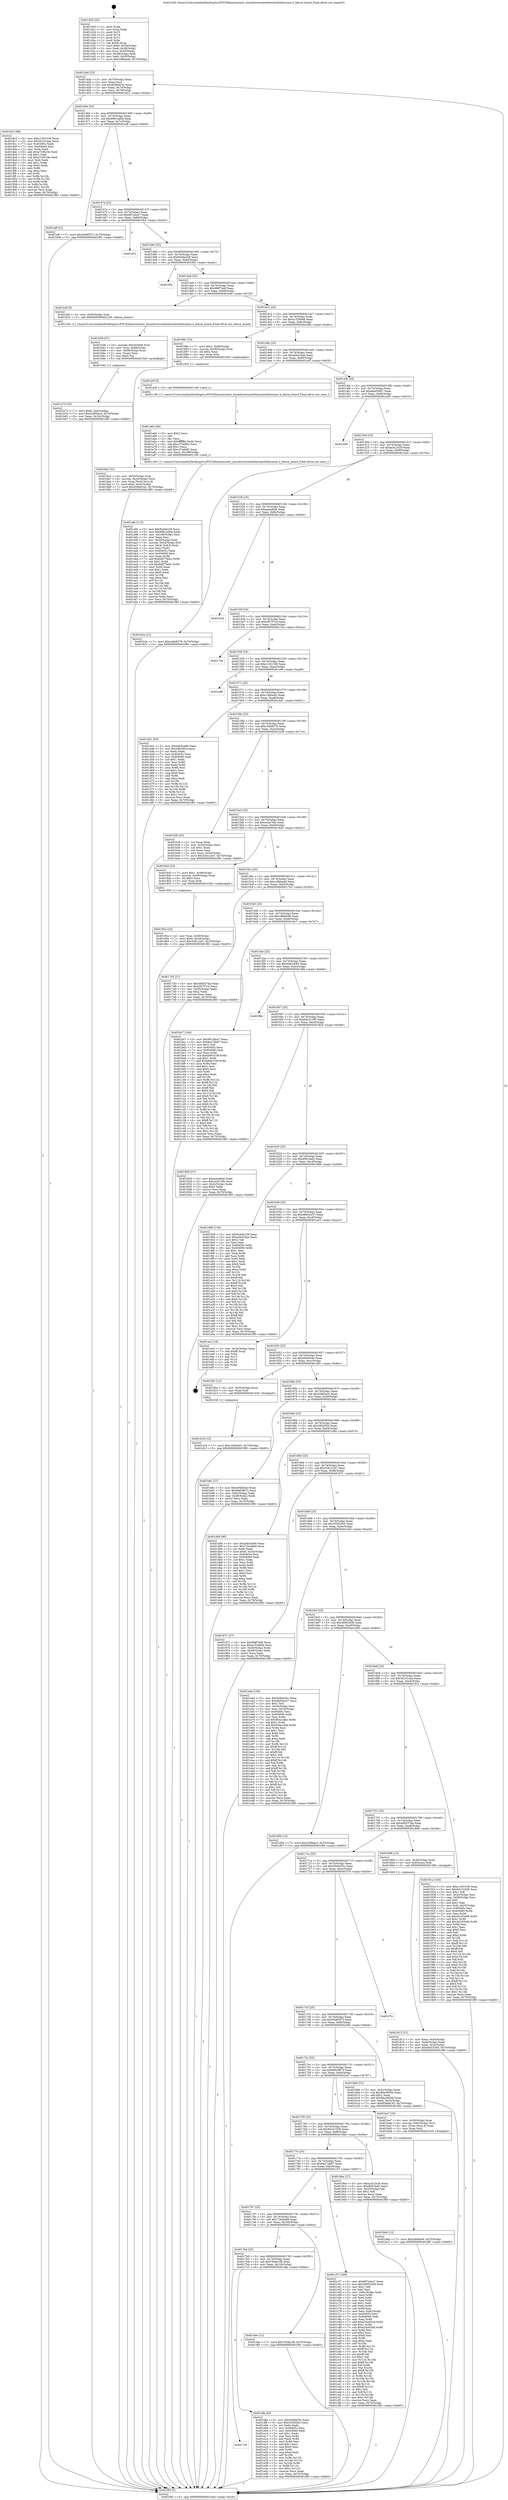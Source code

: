 digraph "0x401420" {
  label = "0x401420 (/mnt/c/Users/mathe/Desktop/tcc/POCII/binaries/extr_linuxdriversnetethernetsfcfalconnic.h_falcon_board_Final-ollvm.out::main(0))"
  labelloc = "t"
  node[shape=record]

  Entry [label="",width=0.3,height=0.3,shape=circle,fillcolor=black,style=filled]
  "0x40144d" [label="{
     0x40144d [23]\l
     | [instrs]\l
     &nbsp;&nbsp;0x40144d \<+3\>: mov -0x70(%rbp),%eax\l
     &nbsp;&nbsp;0x401450 \<+2\>: mov %eax,%ecx\l
     &nbsp;&nbsp;0x401452 \<+6\>: sub $0x939dd162,%ecx\l
     &nbsp;&nbsp;0x401458 \<+3\>: mov %eax,-0x74(%rbp)\l
     &nbsp;&nbsp;0x40145b \<+3\>: mov %ecx,-0x78(%rbp)\l
     &nbsp;&nbsp;0x40145e \<+6\>: je 00000000004018c2 \<main+0x4a2\>\l
  }"]
  "0x4018c2" [label="{
     0x4018c2 [88]\l
     | [instrs]\l
     &nbsp;&nbsp;0x4018c2 \<+5\>: mov $0xc1261539,%eax\l
     &nbsp;&nbsp;0x4018c7 \<+5\>: mov $0x3d101daa,%ecx\l
     &nbsp;&nbsp;0x4018cc \<+7\>: mov 0x40405c,%edx\l
     &nbsp;&nbsp;0x4018d3 \<+7\>: mov 0x404060,%esi\l
     &nbsp;&nbsp;0x4018da \<+2\>: mov %edx,%edi\l
     &nbsp;&nbsp;0x4018dc \<+6\>: add $0xe7c0619e,%edi\l
     &nbsp;&nbsp;0x4018e2 \<+3\>: sub $0x1,%edi\l
     &nbsp;&nbsp;0x4018e5 \<+6\>: sub $0xe7c0619e,%edi\l
     &nbsp;&nbsp;0x4018eb \<+3\>: imul %edi,%edx\l
     &nbsp;&nbsp;0x4018ee \<+3\>: and $0x1,%edx\l
     &nbsp;&nbsp;0x4018f1 \<+3\>: cmp $0x0,%edx\l
     &nbsp;&nbsp;0x4018f4 \<+4\>: sete %r8b\l
     &nbsp;&nbsp;0x4018f8 \<+3\>: cmp $0xa,%esi\l
     &nbsp;&nbsp;0x4018fb \<+4\>: setl %r9b\l
     &nbsp;&nbsp;0x4018ff \<+3\>: mov %r8b,%r10b\l
     &nbsp;&nbsp;0x401902 \<+3\>: and %r9b,%r10b\l
     &nbsp;&nbsp;0x401905 \<+3\>: xor %r9b,%r8b\l
     &nbsp;&nbsp;0x401908 \<+3\>: or %r8b,%r10b\l
     &nbsp;&nbsp;0x40190b \<+4\>: test $0x1,%r10b\l
     &nbsp;&nbsp;0x40190f \<+3\>: cmovne %ecx,%eax\l
     &nbsp;&nbsp;0x401912 \<+3\>: mov %eax,-0x70(%rbp)\l
     &nbsp;&nbsp;0x401915 \<+5\>: jmp 0000000000401f85 \<main+0xb65\>\l
  }"]
  "0x401464" [label="{
     0x401464 [22]\l
     | [instrs]\l
     &nbsp;&nbsp;0x401464 \<+5\>: jmp 0000000000401469 \<main+0x49\>\l
     &nbsp;&nbsp;0x401469 \<+3\>: mov -0x74(%rbp),%eax\l
     &nbsp;&nbsp;0x40146c \<+5\>: sub $0x9961ad0d,%eax\l
     &nbsp;&nbsp;0x401471 \<+3\>: mov %eax,-0x7c(%rbp)\l
     &nbsp;&nbsp;0x401474 \<+6\>: je 0000000000401aff \<main+0x6df\>\l
  }"]
  Exit [label="",width=0.3,height=0.3,shape=circle,fillcolor=black,style=filled,peripheries=2]
  "0x401aff" [label="{
     0x401aff [12]\l
     | [instrs]\l
     &nbsp;&nbsp;0x401aff \<+7\>: movl $0x56485f73,-0x70(%rbp)\l
     &nbsp;&nbsp;0x401b06 \<+5\>: jmp 0000000000401f85 \<main+0xb65\>\l
  }"]
  "0x40147a" [label="{
     0x40147a [22]\l
     | [instrs]\l
     &nbsp;&nbsp;0x40147a \<+5\>: jmp 000000000040147f \<main+0x5f\>\l
     &nbsp;&nbsp;0x40147f \<+3\>: mov -0x74(%rbp),%eax\l
     &nbsp;&nbsp;0x401482 \<+5\>: sub $0x997a0ce7,%eax\l
     &nbsp;&nbsp;0x401487 \<+3\>: mov %eax,-0x80(%rbp)\l
     &nbsp;&nbsp;0x40148a \<+6\>: je 0000000000401f52 \<main+0xb32\>\l
  }"]
  "0x4017c9" [label="{
     0x4017c9\l
  }", style=dashed]
  "0x401f52" [label="{
     0x401f52\l
  }", style=dashed]
  "0x401490" [label="{
     0x401490 [25]\l
     | [instrs]\l
     &nbsp;&nbsp;0x401490 \<+5\>: jmp 0000000000401495 \<main+0x75\>\l
     &nbsp;&nbsp;0x401495 \<+3\>: mov -0x74(%rbp),%eax\l
     &nbsp;&nbsp;0x401498 \<+5\>: sub $0x9cb0a228,%eax\l
     &nbsp;&nbsp;0x40149d \<+6\>: mov %eax,-0x84(%rbp)\l
     &nbsp;&nbsp;0x4014a3 \<+6\>: je 0000000000401f02 \<main+0xae2\>\l
  }"]
  "0x401dfa" [label="{
     0x401dfa [83]\l
     | [instrs]\l
     &nbsp;&nbsp;0x401dfa \<+5\>: mov $0x50d0a55c,%eax\l
     &nbsp;&nbsp;0x401dff \<+5\>: mov $0x355f5263,%ecx\l
     &nbsp;&nbsp;0x401e04 \<+2\>: xor %edx,%edx\l
     &nbsp;&nbsp;0x401e06 \<+7\>: mov 0x40405c,%esi\l
     &nbsp;&nbsp;0x401e0d \<+7\>: mov 0x404060,%edi\l
     &nbsp;&nbsp;0x401e14 \<+3\>: sub $0x1,%edx\l
     &nbsp;&nbsp;0x401e17 \<+3\>: mov %esi,%r8d\l
     &nbsp;&nbsp;0x401e1a \<+3\>: add %edx,%r8d\l
     &nbsp;&nbsp;0x401e1d \<+4\>: imul %r8d,%esi\l
     &nbsp;&nbsp;0x401e21 \<+3\>: and $0x1,%esi\l
     &nbsp;&nbsp;0x401e24 \<+3\>: cmp $0x0,%esi\l
     &nbsp;&nbsp;0x401e27 \<+4\>: sete %r9b\l
     &nbsp;&nbsp;0x401e2b \<+3\>: cmp $0xa,%edi\l
     &nbsp;&nbsp;0x401e2e \<+4\>: setl %r10b\l
     &nbsp;&nbsp;0x401e32 \<+3\>: mov %r9b,%r11b\l
     &nbsp;&nbsp;0x401e35 \<+3\>: and %r10b,%r11b\l
     &nbsp;&nbsp;0x401e38 \<+3\>: xor %r10b,%r9b\l
     &nbsp;&nbsp;0x401e3b \<+3\>: or %r9b,%r11b\l
     &nbsp;&nbsp;0x401e3e \<+4\>: test $0x1,%r11b\l
     &nbsp;&nbsp;0x401e42 \<+3\>: cmovne %ecx,%eax\l
     &nbsp;&nbsp;0x401e45 \<+3\>: mov %eax,-0x70(%rbp)\l
     &nbsp;&nbsp;0x401e48 \<+5\>: jmp 0000000000401f85 \<main+0xb65\>\l
  }"]
  "0x401f02" [label="{
     0x401f02\l
  }", style=dashed]
  "0x4014a9" [label="{
     0x4014a9 [25]\l
     | [instrs]\l
     &nbsp;&nbsp;0x4014a9 \<+5\>: jmp 00000000004014ae \<main+0x8e\>\l
     &nbsp;&nbsp;0x4014ae \<+3\>: mov -0x74(%rbp),%eax\l
     &nbsp;&nbsp;0x4014b1 \<+5\>: sub $0x9fdf74e8,%eax\l
     &nbsp;&nbsp;0x4014b6 \<+6\>: mov %eax,-0x88(%rbp)\l
     &nbsp;&nbsp;0x4014bc \<+6\>: je 0000000000401b4f \<main+0x72f\>\l
  }"]
  "0x4017b0" [label="{
     0x4017b0 [25]\l
     | [instrs]\l
     &nbsp;&nbsp;0x4017b0 \<+5\>: jmp 00000000004017b5 \<main+0x395\>\l
     &nbsp;&nbsp;0x4017b5 \<+3\>: mov -0x74(%rbp),%eax\l
     &nbsp;&nbsp;0x4017b8 \<+5\>: sub $0x7944a1f8,%eax\l
     &nbsp;&nbsp;0x4017bd \<+6\>: mov %eax,-0x104(%rbp)\l
     &nbsp;&nbsp;0x4017c3 \<+6\>: je 0000000000401dfa \<main+0x9da\>\l
  }"]
  "0x401b4f" [label="{
     0x401b4f [9]\l
     | [instrs]\l
     &nbsp;&nbsp;0x401b4f \<+4\>: mov -0x50(%rbp),%rdi\l
     &nbsp;&nbsp;0x401b53 \<+5\>: call 0000000000401240 \<falcon_board\>\l
     | [calls]\l
     &nbsp;&nbsp;0x401240 \{1\} (/mnt/c/Users/mathe/Desktop/tcc/POCII/binaries/extr_linuxdriversnetethernetsfcfalconnic.h_falcon_board_Final-ollvm.out::falcon_board)\l
  }"]
  "0x4014c2" [label="{
     0x4014c2 [25]\l
     | [instrs]\l
     &nbsp;&nbsp;0x4014c2 \<+5\>: jmp 00000000004014c7 \<main+0xa7\>\l
     &nbsp;&nbsp;0x4014c7 \<+3\>: mov -0x74(%rbp),%eax\l
     &nbsp;&nbsp;0x4014ca \<+5\>: sub $0xa1528e66,%eax\l
     &nbsp;&nbsp;0x4014cf \<+6\>: mov %eax,-0x8c(%rbp)\l
     &nbsp;&nbsp;0x4014d5 \<+6\>: je 000000000040188c \<main+0x46c\>\l
  }"]
  "0x401dee" [label="{
     0x401dee [12]\l
     | [instrs]\l
     &nbsp;&nbsp;0x401dee \<+7\>: movl $0x7944a1f8,-0x70(%rbp)\l
     &nbsp;&nbsp;0x401df5 \<+5\>: jmp 0000000000401f85 \<main+0xb65\>\l
  }"]
  "0x40188c" [label="{
     0x40188c [23]\l
     | [instrs]\l
     &nbsp;&nbsp;0x40188c \<+7\>: movl $0x1,-0x58(%rbp)\l
     &nbsp;&nbsp;0x401893 \<+4\>: movslq -0x58(%rbp),%rax\l
     &nbsp;&nbsp;0x401897 \<+4\>: shl $0x2,%rax\l
     &nbsp;&nbsp;0x40189b \<+3\>: mov %rax,%rdi\l
     &nbsp;&nbsp;0x40189e \<+5\>: call 0000000000401050 \<malloc@plt\>\l
     | [calls]\l
     &nbsp;&nbsp;0x401050 \{1\} (unknown)\l
  }"]
  "0x4014db" [label="{
     0x4014db [25]\l
     | [instrs]\l
     &nbsp;&nbsp;0x4014db \<+5\>: jmp 00000000004014e0 \<main+0xc0\>\l
     &nbsp;&nbsp;0x4014e0 \<+3\>: mov -0x74(%rbp),%eax\l
     &nbsp;&nbsp;0x4014e3 \<+5\>: sub $0xa94d18ae,%eax\l
     &nbsp;&nbsp;0x4014e8 \<+6\>: mov %eax,-0x90(%rbp)\l
     &nbsp;&nbsp;0x4014ee \<+6\>: je 0000000000401a5f \<main+0x63f\>\l
  }"]
  "0x401d18" [label="{
     0x401d18 [12]\l
     | [instrs]\l
     &nbsp;&nbsp;0x401d18 \<+7\>: movl $0xc1bb0ad3,-0x70(%rbp)\l
     &nbsp;&nbsp;0x401d1f \<+5\>: jmp 0000000000401f85 \<main+0xb65\>\l
  }"]
  "0x401a5f" [label="{
     0x401a5f [5]\l
     | [instrs]\l
     &nbsp;&nbsp;0x401a5f \<+5\>: call 0000000000401160 \<next_i\>\l
     | [calls]\l
     &nbsp;&nbsp;0x401160 \{1\} (/mnt/c/Users/mathe/Desktop/tcc/POCII/binaries/extr_linuxdriversnetethernetsfcfalconnic.h_falcon_board_Final-ollvm.out::next_i)\l
  }"]
  "0x4014f4" [label="{
     0x4014f4 [25]\l
     | [instrs]\l
     &nbsp;&nbsp;0x4014f4 \<+5\>: jmp 00000000004014f9 \<main+0xd9\>\l
     &nbsp;&nbsp;0x4014f9 \<+3\>: mov -0x74(%rbp),%eax\l
     &nbsp;&nbsp;0x4014fc \<+5\>: sub $0xaba050b7,%eax\l
     &nbsp;&nbsp;0x401501 \<+6\>: mov %eax,-0x94(%rbp)\l
     &nbsp;&nbsp;0x401507 \<+6\>: je 0000000000401d30 \<main+0x910\>\l
  }"]
  "0x401797" [label="{
     0x401797 [25]\l
     | [instrs]\l
     &nbsp;&nbsp;0x401797 \<+5\>: jmp 000000000040179c \<main+0x37c\>\l
     &nbsp;&nbsp;0x40179c \<+3\>: mov -0x74(%rbp),%eax\l
     &nbsp;&nbsp;0x40179f \<+5\>: sub $0x71bc6ab9,%eax\l
     &nbsp;&nbsp;0x4017a4 \<+6\>: mov %eax,-0x100(%rbp)\l
     &nbsp;&nbsp;0x4017aa \<+6\>: je 0000000000401dee \<main+0x9ce\>\l
  }"]
  "0x401d30" [label="{
     0x401d30\l
  }", style=dashed]
  "0x40150d" [label="{
     0x40150d [25]\l
     | [instrs]\l
     &nbsp;&nbsp;0x40150d \<+5\>: jmp 0000000000401512 \<main+0xf2\>\l
     &nbsp;&nbsp;0x401512 \<+3\>: mov -0x74(%rbp),%eax\l
     &nbsp;&nbsp;0x401515 \<+5\>: sub $0xacd12e29,%eax\l
     &nbsp;&nbsp;0x40151a \<+6\>: mov %eax,-0x98(%rbp)\l
     &nbsp;&nbsp;0x401520 \<+6\>: je 0000000000401b2a \<main+0x70a\>\l
  }"]
  "0x401c57" [label="{
     0x401c57 [169]\l
     | [instrs]\l
     &nbsp;&nbsp;0x401c57 \<+5\>: mov $0x997a0ce7,%eax\l
     &nbsp;&nbsp;0x401c5c \<+5\>: mov $0x38902d36,%ecx\l
     &nbsp;&nbsp;0x401c61 \<+2\>: mov $0x1,%dl\l
     &nbsp;&nbsp;0x401c63 \<+2\>: xor %esi,%esi\l
     &nbsp;&nbsp;0x401c65 \<+3\>: mov -0x6c(%rbp),%edi\l
     &nbsp;&nbsp;0x401c68 \<+3\>: mov %esi,%r8d\l
     &nbsp;&nbsp;0x401c6b \<+3\>: sub %edi,%r8d\l
     &nbsp;&nbsp;0x401c6e \<+2\>: mov %esi,%edi\l
     &nbsp;&nbsp;0x401c70 \<+3\>: sub $0x1,%edi\l
     &nbsp;&nbsp;0x401c73 \<+3\>: add %edi,%r8d\l
     &nbsp;&nbsp;0x401c76 \<+3\>: sub %r8d,%esi\l
     &nbsp;&nbsp;0x401c79 \<+3\>: mov %esi,-0x6c(%rbp)\l
     &nbsp;&nbsp;0x401c7c \<+7\>: mov 0x40405c,%esi\l
     &nbsp;&nbsp;0x401c83 \<+7\>: mov 0x404060,%edi\l
     &nbsp;&nbsp;0x401c8a \<+3\>: mov %esi,%r8d\l
     &nbsp;&nbsp;0x401c8d \<+7\>: add $0x634a020d,%r8d\l
     &nbsp;&nbsp;0x401c94 \<+4\>: sub $0x1,%r8d\l
     &nbsp;&nbsp;0x401c98 \<+7\>: sub $0x634a020d,%r8d\l
     &nbsp;&nbsp;0x401c9f \<+4\>: imul %r8d,%esi\l
     &nbsp;&nbsp;0x401ca3 \<+3\>: and $0x1,%esi\l
     &nbsp;&nbsp;0x401ca6 \<+3\>: cmp $0x0,%esi\l
     &nbsp;&nbsp;0x401ca9 \<+4\>: sete %r9b\l
     &nbsp;&nbsp;0x401cad \<+3\>: cmp $0xa,%edi\l
     &nbsp;&nbsp;0x401cb0 \<+4\>: setl %r10b\l
     &nbsp;&nbsp;0x401cb4 \<+3\>: mov %r9b,%r11b\l
     &nbsp;&nbsp;0x401cb7 \<+4\>: xor $0xff,%r11b\l
     &nbsp;&nbsp;0x401cbb \<+3\>: mov %r10b,%bl\l
     &nbsp;&nbsp;0x401cbe \<+3\>: xor $0xff,%bl\l
     &nbsp;&nbsp;0x401cc1 \<+3\>: xor $0x1,%dl\l
     &nbsp;&nbsp;0x401cc4 \<+3\>: mov %r11b,%r14b\l
     &nbsp;&nbsp;0x401cc7 \<+4\>: and $0xff,%r14b\l
     &nbsp;&nbsp;0x401ccb \<+3\>: and %dl,%r9b\l
     &nbsp;&nbsp;0x401cce \<+3\>: mov %bl,%r15b\l
     &nbsp;&nbsp;0x401cd1 \<+4\>: and $0xff,%r15b\l
     &nbsp;&nbsp;0x401cd5 \<+3\>: and %dl,%r10b\l
     &nbsp;&nbsp;0x401cd8 \<+3\>: or %r9b,%r14b\l
     &nbsp;&nbsp;0x401cdb \<+3\>: or %r10b,%r15b\l
     &nbsp;&nbsp;0x401cde \<+3\>: xor %r15b,%r14b\l
     &nbsp;&nbsp;0x401ce1 \<+3\>: or %bl,%r11b\l
     &nbsp;&nbsp;0x401ce4 \<+4\>: xor $0xff,%r11b\l
     &nbsp;&nbsp;0x401ce8 \<+3\>: or $0x1,%dl\l
     &nbsp;&nbsp;0x401ceb \<+3\>: and %dl,%r11b\l
     &nbsp;&nbsp;0x401cee \<+3\>: or %r11b,%r14b\l
     &nbsp;&nbsp;0x401cf1 \<+4\>: test $0x1,%r14b\l
     &nbsp;&nbsp;0x401cf5 \<+3\>: cmovne %ecx,%eax\l
     &nbsp;&nbsp;0x401cf8 \<+3\>: mov %eax,-0x70(%rbp)\l
     &nbsp;&nbsp;0x401cfb \<+5\>: jmp 0000000000401f85 \<main+0xb65\>\l
  }"]
  "0x401b2a" [label="{
     0x401b2a [12]\l
     | [instrs]\l
     &nbsp;&nbsp;0x401b2a \<+7\>: movl $0xc44b8279,-0x70(%rbp)\l
     &nbsp;&nbsp;0x401b31 \<+5\>: jmp 0000000000401f85 \<main+0xb65\>\l
  }"]
  "0x401526" [label="{
     0x401526 [25]\l
     | [instrs]\l
     &nbsp;&nbsp;0x401526 \<+5\>: jmp 000000000040152b \<main+0x10b\>\l
     &nbsp;&nbsp;0x40152b \<+3\>: mov -0x74(%rbp),%eax\l
     &nbsp;&nbsp;0x40152e \<+5\>: sub $0xaeea6fa6,%eax\l
     &nbsp;&nbsp;0x401533 \<+6\>: mov %eax,-0x9c(%rbp)\l
     &nbsp;&nbsp;0x401539 \<+6\>: je 0000000000401d24 \<main+0x904\>\l
  }"]
  "0x401bbb" [label="{
     0x401bbb [12]\l
     | [instrs]\l
     &nbsp;&nbsp;0x401bbb \<+7\>: movl $0xcdf4bb46,-0x70(%rbp)\l
     &nbsp;&nbsp;0x401bc2 \<+5\>: jmp 0000000000401f85 \<main+0xb65\>\l
  }"]
  "0x401d24" [label="{
     0x401d24\l
  }", style=dashed]
  "0x40153f" [label="{
     0x40153f [25]\l
     | [instrs]\l
     &nbsp;&nbsp;0x40153f \<+5\>: jmp 0000000000401544 \<main+0x124\>\l
     &nbsp;&nbsp;0x401544 \<+3\>: mov -0x74(%rbp),%eax\l
     &nbsp;&nbsp;0x401547 \<+5\>: sub $0xc057f7cd,%eax\l
     &nbsp;&nbsp;0x40154c \<+6\>: mov %eax,-0xa0(%rbp)\l
     &nbsp;&nbsp;0x401552 \<+6\>: je 00000000004017ee \<main+0x3ce\>\l
  }"]
  "0x401b73" [label="{
     0x401b73 [25]\l
     | [instrs]\l
     &nbsp;&nbsp;0x401b73 \<+7\>: movl $0x0,-0x6c(%rbp)\l
     &nbsp;&nbsp;0x401b7a \<+7\>: movl $0x226f4ac4,-0x70(%rbp)\l
     &nbsp;&nbsp;0x401b81 \<+6\>: mov %eax,-0x10c(%rbp)\l
     &nbsp;&nbsp;0x401b87 \<+5\>: jmp 0000000000401f85 \<main+0xb65\>\l
  }"]
  "0x4017ee" [label="{
     0x4017ee\l
  }", style=dashed]
  "0x401558" [label="{
     0x401558 [25]\l
     | [instrs]\l
     &nbsp;&nbsp;0x401558 \<+5\>: jmp 000000000040155d \<main+0x13d\>\l
     &nbsp;&nbsp;0x40155d \<+3\>: mov -0x74(%rbp),%eax\l
     &nbsp;&nbsp;0x401560 \<+5\>: sub $0xc1261539,%eax\l
     &nbsp;&nbsp;0x401565 \<+6\>: mov %eax,-0xa4(%rbp)\l
     &nbsp;&nbsp;0x40156b \<+6\>: je 0000000000401ef6 \<main+0xad6\>\l
  }"]
  "0x401b58" [label="{
     0x401b58 [27]\l
     | [instrs]\l
     &nbsp;&nbsp;0x401b58 \<+10\>: movabs $0x4020b6,%rdi\l
     &nbsp;&nbsp;0x401b62 \<+4\>: mov %rax,-0x68(%rbp)\l
     &nbsp;&nbsp;0x401b66 \<+4\>: mov -0x68(%rbp),%rax\l
     &nbsp;&nbsp;0x401b6a \<+2\>: mov (%rax),%esi\l
     &nbsp;&nbsp;0x401b6c \<+2\>: mov $0x0,%al\l
     &nbsp;&nbsp;0x401b6e \<+5\>: call 0000000000401040 \<printf@plt\>\l
     | [calls]\l
     &nbsp;&nbsp;0x401040 \{1\} (unknown)\l
  }"]
  "0x401ef6" [label="{
     0x401ef6\l
  }", style=dashed]
  "0x401571" [label="{
     0x401571 [25]\l
     | [instrs]\l
     &nbsp;&nbsp;0x401571 \<+5\>: jmp 0000000000401576 \<main+0x156\>\l
     &nbsp;&nbsp;0x401576 \<+3\>: mov -0x74(%rbp),%eax\l
     &nbsp;&nbsp;0x401579 \<+5\>: sub $0xc1bb0ad3,%eax\l
     &nbsp;&nbsp;0x40157e \<+6\>: mov %eax,-0xa8(%rbp)\l
     &nbsp;&nbsp;0x401584 \<+6\>: je 0000000000401d41 \<main+0x921\>\l
  }"]
  "0x401a8c" [label="{
     0x401a8c [115]\l
     | [instrs]\l
     &nbsp;&nbsp;0x401a8c \<+5\>: mov $0x9cb0a228,%ecx\l
     &nbsp;&nbsp;0x401a91 \<+5\>: mov $0x9961ad0d,%edx\l
     &nbsp;&nbsp;0x401a96 \<+6\>: mov -0x108(%rbp),%esi\l
     &nbsp;&nbsp;0x401a9c \<+3\>: imul %eax,%esi\l
     &nbsp;&nbsp;0x401a9f \<+4\>: mov -0x50(%rbp),%rdi\l
     &nbsp;&nbsp;0x401aa3 \<+4\>: movslq -0x54(%rbp),%r8\l
     &nbsp;&nbsp;0x401aa7 \<+4\>: mov (%rdi,%r8,8),%rdi\l
     &nbsp;&nbsp;0x401aab \<+2\>: mov %esi,(%rdi)\l
     &nbsp;&nbsp;0x401aad \<+7\>: mov 0x40405c,%eax\l
     &nbsp;&nbsp;0x401ab4 \<+7\>: mov 0x404060,%esi\l
     &nbsp;&nbsp;0x401abb \<+3\>: mov %eax,%r9d\l
     &nbsp;&nbsp;0x401abe \<+7\>: add $0x6d075bb2,%r9d\l
     &nbsp;&nbsp;0x401ac5 \<+4\>: sub $0x1,%r9d\l
     &nbsp;&nbsp;0x401ac9 \<+7\>: sub $0x6d075bb2,%r9d\l
     &nbsp;&nbsp;0x401ad0 \<+4\>: imul %r9d,%eax\l
     &nbsp;&nbsp;0x401ad4 \<+3\>: and $0x1,%eax\l
     &nbsp;&nbsp;0x401ad7 \<+3\>: cmp $0x0,%eax\l
     &nbsp;&nbsp;0x401ada \<+4\>: sete %r10b\l
     &nbsp;&nbsp;0x401ade \<+3\>: cmp $0xa,%esi\l
     &nbsp;&nbsp;0x401ae1 \<+4\>: setl %r11b\l
     &nbsp;&nbsp;0x401ae5 \<+3\>: mov %r10b,%bl\l
     &nbsp;&nbsp;0x401ae8 \<+3\>: and %r11b,%bl\l
     &nbsp;&nbsp;0x401aeb \<+3\>: xor %r11b,%r10b\l
     &nbsp;&nbsp;0x401aee \<+3\>: or %r10b,%bl\l
     &nbsp;&nbsp;0x401af1 \<+3\>: test $0x1,%bl\l
     &nbsp;&nbsp;0x401af4 \<+3\>: cmovne %edx,%ecx\l
     &nbsp;&nbsp;0x401af7 \<+3\>: mov %ecx,-0x70(%rbp)\l
     &nbsp;&nbsp;0x401afa \<+5\>: jmp 0000000000401f85 \<main+0xb65\>\l
  }"]
  "0x401d41" [label="{
     0x401d41 [83]\l
     | [instrs]\l
     &nbsp;&nbsp;0x401d41 \<+5\>: mov $0xd4b5cb80,%eax\l
     &nbsp;&nbsp;0x401d46 \<+5\>: mov $0x2fd20f2d,%ecx\l
     &nbsp;&nbsp;0x401d4b \<+2\>: xor %edx,%edx\l
     &nbsp;&nbsp;0x401d4d \<+7\>: mov 0x40405c,%esi\l
     &nbsp;&nbsp;0x401d54 \<+7\>: mov 0x404060,%edi\l
     &nbsp;&nbsp;0x401d5b \<+3\>: sub $0x1,%edx\l
     &nbsp;&nbsp;0x401d5e \<+3\>: mov %esi,%r8d\l
     &nbsp;&nbsp;0x401d61 \<+3\>: add %edx,%r8d\l
     &nbsp;&nbsp;0x401d64 \<+4\>: imul %r8d,%esi\l
     &nbsp;&nbsp;0x401d68 \<+3\>: and $0x1,%esi\l
     &nbsp;&nbsp;0x401d6b \<+3\>: cmp $0x0,%esi\l
     &nbsp;&nbsp;0x401d6e \<+4\>: sete %r9b\l
     &nbsp;&nbsp;0x401d72 \<+3\>: cmp $0xa,%edi\l
     &nbsp;&nbsp;0x401d75 \<+4\>: setl %r10b\l
     &nbsp;&nbsp;0x401d79 \<+3\>: mov %r9b,%r11b\l
     &nbsp;&nbsp;0x401d7c \<+3\>: and %r10b,%r11b\l
     &nbsp;&nbsp;0x401d7f \<+3\>: xor %r10b,%r9b\l
     &nbsp;&nbsp;0x401d82 \<+3\>: or %r9b,%r11b\l
     &nbsp;&nbsp;0x401d85 \<+4\>: test $0x1,%r11b\l
     &nbsp;&nbsp;0x401d89 \<+3\>: cmovne %ecx,%eax\l
     &nbsp;&nbsp;0x401d8c \<+3\>: mov %eax,-0x70(%rbp)\l
     &nbsp;&nbsp;0x401d8f \<+5\>: jmp 0000000000401f85 \<main+0xb65\>\l
  }"]
  "0x40158a" [label="{
     0x40158a [25]\l
     | [instrs]\l
     &nbsp;&nbsp;0x40158a \<+5\>: jmp 000000000040158f \<main+0x16f\>\l
     &nbsp;&nbsp;0x40158f \<+3\>: mov -0x74(%rbp),%eax\l
     &nbsp;&nbsp;0x401592 \<+5\>: sub $0xc44b8279,%eax\l
     &nbsp;&nbsp;0x401597 \<+6\>: mov %eax,-0xac(%rbp)\l
     &nbsp;&nbsp;0x40159d \<+6\>: je 0000000000401b36 \<main+0x716\>\l
  }"]
  "0x401a64" [label="{
     0x401a64 [40]\l
     | [instrs]\l
     &nbsp;&nbsp;0x401a64 \<+5\>: mov $0x2,%ecx\l
     &nbsp;&nbsp;0x401a69 \<+1\>: cltd\l
     &nbsp;&nbsp;0x401a6a \<+2\>: idiv %ecx\l
     &nbsp;&nbsp;0x401a6c \<+6\>: imul $0xfffffffe,%edx,%ecx\l
     &nbsp;&nbsp;0x401a72 \<+6\>: sub $0xc37ab6f2,%ecx\l
     &nbsp;&nbsp;0x401a78 \<+3\>: add $0x1,%ecx\l
     &nbsp;&nbsp;0x401a7b \<+6\>: add $0xc37ab6f2,%ecx\l
     &nbsp;&nbsp;0x401a81 \<+6\>: mov %ecx,-0x108(%rbp)\l
     &nbsp;&nbsp;0x401a87 \<+5\>: call 0000000000401160 \<next_i\>\l
     | [calls]\l
     &nbsp;&nbsp;0x401160 \{1\} (/mnt/c/Users/mathe/Desktop/tcc/POCII/binaries/extr_linuxdriversnetethernetsfcfalconnic.h_falcon_board_Final-ollvm.out::next_i)\l
  }"]
  "0x401b36" [label="{
     0x401b36 [25]\l
     | [instrs]\l
     &nbsp;&nbsp;0x401b36 \<+2\>: xor %eax,%eax\l
     &nbsp;&nbsp;0x401b38 \<+3\>: mov -0x54(%rbp),%ecx\l
     &nbsp;&nbsp;0x401b3b \<+3\>: sub $0x1,%eax\l
     &nbsp;&nbsp;0x401b3e \<+2\>: sub %eax,%ecx\l
     &nbsp;&nbsp;0x401b40 \<+3\>: mov %ecx,-0x54(%rbp)\l
     &nbsp;&nbsp;0x401b43 \<+7\>: movl $0x3281c2d7,-0x70(%rbp)\l
     &nbsp;&nbsp;0x401b4a \<+5\>: jmp 0000000000401f85 \<main+0xb65\>\l
  }"]
  "0x4015a3" [label="{
     0x4015a3 [25]\l
     | [instrs]\l
     &nbsp;&nbsp;0x4015a3 \<+5\>: jmp 00000000004015a8 \<main+0x188\>\l
     &nbsp;&nbsp;0x4015a8 \<+3\>: mov -0x74(%rbp),%eax\l
     &nbsp;&nbsp;0x4015ab \<+5\>: sub $0xca3a74fe,%eax\l
     &nbsp;&nbsp;0x4015b0 \<+6\>: mov %eax,-0xb0(%rbp)\l
     &nbsp;&nbsp;0x4015b6 \<+6\>: je 0000000000401843 \<main+0x423\>\l
  }"]
  "0x40177e" [label="{
     0x40177e [25]\l
     | [instrs]\l
     &nbsp;&nbsp;0x40177e \<+5\>: jmp 0000000000401783 \<main+0x363\>\l
     &nbsp;&nbsp;0x401783 \<+3\>: mov -0x74(%rbp),%eax\l
     &nbsp;&nbsp;0x401786 \<+5\>: sub $0x6e27db87,%eax\l
     &nbsp;&nbsp;0x40178b \<+6\>: mov %eax,-0xfc(%rbp)\l
     &nbsp;&nbsp;0x401791 \<+6\>: je 0000000000401c57 \<main+0x837\>\l
  }"]
  "0x401843" [label="{
     0x401843 [23]\l
     | [instrs]\l
     &nbsp;&nbsp;0x401843 \<+7\>: movl $0x1,-0x48(%rbp)\l
     &nbsp;&nbsp;0x40184a \<+4\>: movslq -0x48(%rbp),%rax\l
     &nbsp;&nbsp;0x40184e \<+4\>: shl $0x3,%rax\l
     &nbsp;&nbsp;0x401852 \<+3\>: mov %rax,%rdi\l
     &nbsp;&nbsp;0x401855 \<+5\>: call 0000000000401050 \<malloc@plt\>\l
     | [calls]\l
     &nbsp;&nbsp;0x401050 \{1\} (unknown)\l
  }"]
  "0x4015bc" [label="{
     0x4015bc [25]\l
     | [instrs]\l
     &nbsp;&nbsp;0x4015bc \<+5\>: jmp 00000000004015c1 \<main+0x1a1\>\l
     &nbsp;&nbsp;0x4015c1 \<+3\>: mov -0x74(%rbp),%eax\l
     &nbsp;&nbsp;0x4015c4 \<+5\>: sub $0xcc8bbadd,%eax\l
     &nbsp;&nbsp;0x4015c9 \<+6\>: mov %eax,-0xb4(%rbp)\l
     &nbsp;&nbsp;0x4015cf \<+6\>: je 00000000004017d3 \<main+0x3b3\>\l
  }"]
  "0x4019be" [label="{
     0x4019be [27]\l
     | [instrs]\l
     &nbsp;&nbsp;0x4019be \<+5\>: mov $0xacd12e29,%eax\l
     &nbsp;&nbsp;0x4019c3 \<+5\>: mov $0xd591fad2,%ecx\l
     &nbsp;&nbsp;0x4019c8 \<+3\>: mov -0x25(%rbp),%dl\l
     &nbsp;&nbsp;0x4019cb \<+3\>: test $0x1,%dl\l
     &nbsp;&nbsp;0x4019ce \<+3\>: cmovne %ecx,%eax\l
     &nbsp;&nbsp;0x4019d1 \<+3\>: mov %eax,-0x70(%rbp)\l
     &nbsp;&nbsp;0x4019d4 \<+5\>: jmp 0000000000401f85 \<main+0xb65\>\l
  }"]
  "0x4017d3" [label="{
     0x4017d3 [27]\l
     | [instrs]\l
     &nbsp;&nbsp;0x4017d3 \<+5\>: mov $0x4d6537da,%eax\l
     &nbsp;&nbsp;0x4017d8 \<+5\>: mov $0xc057f7cd,%ecx\l
     &nbsp;&nbsp;0x4017dd \<+3\>: mov -0x30(%rbp),%edx\l
     &nbsp;&nbsp;0x4017e0 \<+3\>: cmp $0x2,%edx\l
     &nbsp;&nbsp;0x4017e3 \<+3\>: cmovne %ecx,%eax\l
     &nbsp;&nbsp;0x4017e6 \<+3\>: mov %eax,-0x70(%rbp)\l
     &nbsp;&nbsp;0x4017e9 \<+5\>: jmp 0000000000401f85 \<main+0xb65\>\l
  }"]
  "0x4015d5" [label="{
     0x4015d5 [25]\l
     | [instrs]\l
     &nbsp;&nbsp;0x4015d5 \<+5\>: jmp 00000000004015da \<main+0x1ba\>\l
     &nbsp;&nbsp;0x4015da \<+3\>: mov -0x74(%rbp),%eax\l
     &nbsp;&nbsp;0x4015dd \<+5\>: sub $0xcdf4bb46,%eax\l
     &nbsp;&nbsp;0x4015e2 \<+6\>: mov %eax,-0xb8(%rbp)\l
     &nbsp;&nbsp;0x4015e8 \<+6\>: je 0000000000401bc7 \<main+0x7a7\>\l
  }"]
  "0x401f85" [label="{
     0x401f85 [5]\l
     | [instrs]\l
     &nbsp;&nbsp;0x401f85 \<+5\>: jmp 000000000040144d \<main+0x2d\>\l
  }"]
  "0x401420" [label="{
     0x401420 [45]\l
     | [instrs]\l
     &nbsp;&nbsp;0x401420 \<+1\>: push %rbp\l
     &nbsp;&nbsp;0x401421 \<+3\>: mov %rsp,%rbp\l
     &nbsp;&nbsp;0x401424 \<+2\>: push %r15\l
     &nbsp;&nbsp;0x401426 \<+2\>: push %r14\l
     &nbsp;&nbsp;0x401428 \<+2\>: push %r12\l
     &nbsp;&nbsp;0x40142a \<+1\>: push %rbx\l
     &nbsp;&nbsp;0x40142b \<+7\>: sub $0xf0,%rsp\l
     &nbsp;&nbsp;0x401432 \<+7\>: movl $0x0,-0x34(%rbp)\l
     &nbsp;&nbsp;0x401439 \<+3\>: mov %edi,-0x38(%rbp)\l
     &nbsp;&nbsp;0x40143c \<+4\>: mov %rsi,-0x40(%rbp)\l
     &nbsp;&nbsp;0x401440 \<+3\>: mov -0x38(%rbp),%edi\l
     &nbsp;&nbsp;0x401443 \<+3\>: mov %edi,-0x30(%rbp)\l
     &nbsp;&nbsp;0x401446 \<+7\>: movl $0xcc8bbadd,-0x70(%rbp)\l
  }"]
  "0x401765" [label="{
     0x401765 [25]\l
     | [instrs]\l
     &nbsp;&nbsp;0x401765 \<+5\>: jmp 000000000040176a \<main+0x34a\>\l
     &nbsp;&nbsp;0x40176a \<+3\>: mov -0x74(%rbp),%eax\l
     &nbsp;&nbsp;0x40176d \<+5\>: sub $0x6d15193b,%eax\l
     &nbsp;&nbsp;0x401772 \<+6\>: mov %eax,-0xf8(%rbp)\l
     &nbsp;&nbsp;0x401778 \<+6\>: je 00000000004019be \<main+0x59e\>\l
  }"]
  "0x401bc7" [label="{
     0x401bc7 [144]\l
     | [instrs]\l
     &nbsp;&nbsp;0x401bc7 \<+5\>: mov $0x997a0ce7,%eax\l
     &nbsp;&nbsp;0x401bcc \<+5\>: mov $0x6e27db87,%ecx\l
     &nbsp;&nbsp;0x401bd1 \<+2\>: mov $0x1,%dl\l
     &nbsp;&nbsp;0x401bd3 \<+7\>: mov 0x40405c,%esi\l
     &nbsp;&nbsp;0x401bda \<+7\>: mov 0x404060,%edi\l
     &nbsp;&nbsp;0x401be1 \<+3\>: mov %esi,%r8d\l
     &nbsp;&nbsp;0x401be4 \<+7\>: sub $0xbb9c319f,%r8d\l
     &nbsp;&nbsp;0x401beb \<+4\>: sub $0x1,%r8d\l
     &nbsp;&nbsp;0x401bef \<+7\>: add $0xbb9c319f,%r8d\l
     &nbsp;&nbsp;0x401bf6 \<+4\>: imul %r8d,%esi\l
     &nbsp;&nbsp;0x401bfa \<+3\>: and $0x1,%esi\l
     &nbsp;&nbsp;0x401bfd \<+3\>: cmp $0x0,%esi\l
     &nbsp;&nbsp;0x401c00 \<+4\>: sete %r9b\l
     &nbsp;&nbsp;0x401c04 \<+3\>: cmp $0xa,%edi\l
     &nbsp;&nbsp;0x401c07 \<+4\>: setl %r10b\l
     &nbsp;&nbsp;0x401c0b \<+3\>: mov %r9b,%r11b\l
     &nbsp;&nbsp;0x401c0e \<+4\>: xor $0xff,%r11b\l
     &nbsp;&nbsp;0x401c12 \<+3\>: mov %r10b,%bl\l
     &nbsp;&nbsp;0x401c15 \<+3\>: xor $0xff,%bl\l
     &nbsp;&nbsp;0x401c18 \<+3\>: xor $0x0,%dl\l
     &nbsp;&nbsp;0x401c1b \<+3\>: mov %r11b,%r14b\l
     &nbsp;&nbsp;0x401c1e \<+4\>: and $0x0,%r14b\l
     &nbsp;&nbsp;0x401c22 \<+3\>: and %dl,%r9b\l
     &nbsp;&nbsp;0x401c25 \<+3\>: mov %bl,%r15b\l
     &nbsp;&nbsp;0x401c28 \<+4\>: and $0x0,%r15b\l
     &nbsp;&nbsp;0x401c2c \<+3\>: and %dl,%r10b\l
     &nbsp;&nbsp;0x401c2f \<+3\>: or %r9b,%r14b\l
     &nbsp;&nbsp;0x401c32 \<+3\>: or %r10b,%r15b\l
     &nbsp;&nbsp;0x401c35 \<+3\>: xor %r15b,%r14b\l
     &nbsp;&nbsp;0x401c38 \<+3\>: or %bl,%r11b\l
     &nbsp;&nbsp;0x401c3b \<+4\>: xor $0xff,%r11b\l
     &nbsp;&nbsp;0x401c3f \<+3\>: or $0x0,%dl\l
     &nbsp;&nbsp;0x401c42 \<+3\>: and %dl,%r11b\l
     &nbsp;&nbsp;0x401c45 \<+3\>: or %r11b,%r14b\l
     &nbsp;&nbsp;0x401c48 \<+4\>: test $0x1,%r14b\l
     &nbsp;&nbsp;0x401c4c \<+3\>: cmovne %ecx,%eax\l
     &nbsp;&nbsp;0x401c4f \<+3\>: mov %eax,-0x70(%rbp)\l
     &nbsp;&nbsp;0x401c52 \<+5\>: jmp 0000000000401f85 \<main+0xb65\>\l
  }"]
  "0x4015ee" [label="{
     0x4015ee [25]\l
     | [instrs]\l
     &nbsp;&nbsp;0x4015ee \<+5\>: jmp 00000000004015f3 \<main+0x1d3\>\l
     &nbsp;&nbsp;0x4015f3 \<+3\>: mov -0x74(%rbp),%eax\l
     &nbsp;&nbsp;0x4015f6 \<+5\>: sub $0xd4b5cb80,%eax\l
     &nbsp;&nbsp;0x4015fb \<+6\>: mov %eax,-0xbc(%rbp)\l
     &nbsp;&nbsp;0x401601 \<+6\>: je 0000000000401f6b \<main+0xb4b\>\l
  }"]
  "0x401ba7" [label="{
     0x401ba7 [20]\l
     | [instrs]\l
     &nbsp;&nbsp;0x401ba7 \<+4\>: mov -0x50(%rbp),%rax\l
     &nbsp;&nbsp;0x401bab \<+4\>: movslq -0x6c(%rbp),%rcx\l
     &nbsp;&nbsp;0x401baf \<+4\>: mov (%rax,%rcx,8),%rax\l
     &nbsp;&nbsp;0x401bb3 \<+3\>: mov %rax,%rdi\l
     &nbsp;&nbsp;0x401bb6 \<+5\>: call 0000000000401030 \<free@plt\>\l
     | [calls]\l
     &nbsp;&nbsp;0x401030 \{1\} (unknown)\l
  }"]
  "0x401f6b" [label="{
     0x401f6b\l
  }", style=dashed]
  "0x401607" [label="{
     0x401607 [25]\l
     | [instrs]\l
     &nbsp;&nbsp;0x401607 \<+5\>: jmp 000000000040160c \<main+0x1ec\>\l
     &nbsp;&nbsp;0x40160c \<+3\>: mov -0x74(%rbp),%eax\l
     &nbsp;&nbsp;0x40160f \<+5\>: sub $0xd4c51005,%eax\l
     &nbsp;&nbsp;0x401614 \<+6\>: mov %eax,-0xc0(%rbp)\l
     &nbsp;&nbsp;0x40161a \<+6\>: je 0000000000401828 \<main+0x408\>\l
  }"]
  "0x40174c" [label="{
     0x40174c [25]\l
     | [instrs]\l
     &nbsp;&nbsp;0x40174c \<+5\>: jmp 0000000000401751 \<main+0x331\>\l
     &nbsp;&nbsp;0x401751 \<+3\>: mov -0x74(%rbp),%eax\l
     &nbsp;&nbsp;0x401754 \<+5\>: sub $0x6bf29873,%eax\l
     &nbsp;&nbsp;0x401759 \<+6\>: mov %eax,-0xf4(%rbp)\l
     &nbsp;&nbsp;0x40175f \<+6\>: je 0000000000401ba7 \<main+0x787\>\l
  }"]
  "0x401828" [label="{
     0x401828 [27]\l
     | [instrs]\l
     &nbsp;&nbsp;0x401828 \<+5\>: mov $0xaeea6fa6,%eax\l
     &nbsp;&nbsp;0x40182d \<+5\>: mov $0xca3a74fe,%ecx\l
     &nbsp;&nbsp;0x401832 \<+3\>: mov -0x2c(%rbp),%edx\l
     &nbsp;&nbsp;0x401835 \<+3\>: cmp $0x0,%edx\l
     &nbsp;&nbsp;0x401838 \<+3\>: cmove %ecx,%eax\l
     &nbsp;&nbsp;0x40183b \<+3\>: mov %eax,-0x70(%rbp)\l
     &nbsp;&nbsp;0x40183e \<+5\>: jmp 0000000000401f85 \<main+0xb65\>\l
  }"]
  "0x401620" [label="{
     0x401620 [25]\l
     | [instrs]\l
     &nbsp;&nbsp;0x401620 \<+5\>: jmp 0000000000401625 \<main+0x205\>\l
     &nbsp;&nbsp;0x401625 \<+3\>: mov -0x74(%rbp),%eax\l
     &nbsp;&nbsp;0x401628 \<+5\>: sub $0xd591fad2,%eax\l
     &nbsp;&nbsp;0x40162d \<+6\>: mov %eax,-0xc4(%rbp)\l
     &nbsp;&nbsp;0x401633 \<+6\>: je 00000000004019d9 \<main+0x5b9\>\l
  }"]
  "0x401b0b" [label="{
     0x401b0b [31]\l
     | [instrs]\l
     &nbsp;&nbsp;0x401b0b \<+3\>: mov -0x5c(%rbp),%eax\l
     &nbsp;&nbsp;0x401b0e \<+5\>: sub $0x84a3830e,%eax\l
     &nbsp;&nbsp;0x401b13 \<+3\>: add $0x1,%eax\l
     &nbsp;&nbsp;0x401b16 \<+5\>: add $0x84a3830e,%eax\l
     &nbsp;&nbsp;0x401b1b \<+3\>: mov %eax,-0x5c(%rbp)\l
     &nbsp;&nbsp;0x401b1e \<+7\>: movl $0x939dd162,-0x70(%rbp)\l
     &nbsp;&nbsp;0x401b25 \<+5\>: jmp 0000000000401f85 \<main+0xb65\>\l
  }"]
  "0x4019d9" [label="{
     0x4019d9 [134]\l
     | [instrs]\l
     &nbsp;&nbsp;0x4019d9 \<+5\>: mov $0x9cb0a228,%eax\l
     &nbsp;&nbsp;0x4019de \<+5\>: mov $0xa94d18ae,%ecx\l
     &nbsp;&nbsp;0x4019e3 \<+2\>: mov $0x1,%dl\l
     &nbsp;&nbsp;0x4019e5 \<+2\>: xor %esi,%esi\l
     &nbsp;&nbsp;0x4019e7 \<+7\>: mov 0x40405c,%edi\l
     &nbsp;&nbsp;0x4019ee \<+8\>: mov 0x404060,%r8d\l
     &nbsp;&nbsp;0x4019f6 \<+3\>: sub $0x1,%esi\l
     &nbsp;&nbsp;0x4019f9 \<+3\>: mov %edi,%r9d\l
     &nbsp;&nbsp;0x4019fc \<+3\>: add %esi,%r9d\l
     &nbsp;&nbsp;0x4019ff \<+4\>: imul %r9d,%edi\l
     &nbsp;&nbsp;0x401a03 \<+3\>: and $0x1,%edi\l
     &nbsp;&nbsp;0x401a06 \<+3\>: cmp $0x0,%edi\l
     &nbsp;&nbsp;0x401a09 \<+4\>: sete %r10b\l
     &nbsp;&nbsp;0x401a0d \<+4\>: cmp $0xa,%r8d\l
     &nbsp;&nbsp;0x401a11 \<+4\>: setl %r11b\l
     &nbsp;&nbsp;0x401a15 \<+3\>: mov %r10b,%bl\l
     &nbsp;&nbsp;0x401a18 \<+3\>: xor $0xff,%bl\l
     &nbsp;&nbsp;0x401a1b \<+3\>: mov %r11b,%r14b\l
     &nbsp;&nbsp;0x401a1e \<+4\>: xor $0xff,%r14b\l
     &nbsp;&nbsp;0x401a22 \<+3\>: xor $0x0,%dl\l
     &nbsp;&nbsp;0x401a25 \<+3\>: mov %bl,%r15b\l
     &nbsp;&nbsp;0x401a28 \<+4\>: and $0x0,%r15b\l
     &nbsp;&nbsp;0x401a2c \<+3\>: and %dl,%r10b\l
     &nbsp;&nbsp;0x401a2f \<+3\>: mov %r14b,%r12b\l
     &nbsp;&nbsp;0x401a32 \<+4\>: and $0x0,%r12b\l
     &nbsp;&nbsp;0x401a36 \<+3\>: and %dl,%r11b\l
     &nbsp;&nbsp;0x401a39 \<+3\>: or %r10b,%r15b\l
     &nbsp;&nbsp;0x401a3c \<+3\>: or %r11b,%r12b\l
     &nbsp;&nbsp;0x401a3f \<+3\>: xor %r12b,%r15b\l
     &nbsp;&nbsp;0x401a42 \<+3\>: or %r14b,%bl\l
     &nbsp;&nbsp;0x401a45 \<+3\>: xor $0xff,%bl\l
     &nbsp;&nbsp;0x401a48 \<+3\>: or $0x0,%dl\l
     &nbsp;&nbsp;0x401a4b \<+2\>: and %dl,%bl\l
     &nbsp;&nbsp;0x401a4d \<+3\>: or %bl,%r15b\l
     &nbsp;&nbsp;0x401a50 \<+4\>: test $0x1,%r15b\l
     &nbsp;&nbsp;0x401a54 \<+3\>: cmovne %ecx,%eax\l
     &nbsp;&nbsp;0x401a57 \<+3\>: mov %eax,-0x70(%rbp)\l
     &nbsp;&nbsp;0x401a5a \<+5\>: jmp 0000000000401f85 \<main+0xb65\>\l
  }"]
  "0x401639" [label="{
     0x401639 [25]\l
     | [instrs]\l
     &nbsp;&nbsp;0x401639 \<+5\>: jmp 000000000040163e \<main+0x21e\>\l
     &nbsp;&nbsp;0x40163e \<+3\>: mov -0x74(%rbp),%eax\l
     &nbsp;&nbsp;0x401641 \<+5\>: sub $0xdb65e257,%eax\l
     &nbsp;&nbsp;0x401646 \<+6\>: mov %eax,-0xc8(%rbp)\l
     &nbsp;&nbsp;0x40164c \<+6\>: je 0000000000401ee3 \<main+0xac3\>\l
  }"]
  "0x401733" [label="{
     0x401733 [25]\l
     | [instrs]\l
     &nbsp;&nbsp;0x401733 \<+5\>: jmp 0000000000401738 \<main+0x318\>\l
     &nbsp;&nbsp;0x401738 \<+3\>: mov -0x74(%rbp),%eax\l
     &nbsp;&nbsp;0x40173b \<+5\>: sub $0x56485f73,%eax\l
     &nbsp;&nbsp;0x401740 \<+6\>: mov %eax,-0xf0(%rbp)\l
     &nbsp;&nbsp;0x401746 \<+6\>: je 0000000000401b0b \<main+0x6eb\>\l
  }"]
  "0x401ee3" [label="{
     0x401ee3 [19]\l
     | [instrs]\l
     &nbsp;&nbsp;0x401ee3 \<+3\>: mov -0x24(%rbp),%eax\l
     &nbsp;&nbsp;0x401ee6 \<+7\>: add $0xf0,%rsp\l
     &nbsp;&nbsp;0x401eed \<+1\>: pop %rbx\l
     &nbsp;&nbsp;0x401eee \<+2\>: pop %r12\l
     &nbsp;&nbsp;0x401ef0 \<+2\>: pop %r14\l
     &nbsp;&nbsp;0x401ef2 \<+2\>: pop %r15\l
     &nbsp;&nbsp;0x401ef4 \<+1\>: pop %rbp\l
     &nbsp;&nbsp;0x401ef5 \<+1\>: ret\l
  }"]
  "0x401652" [label="{
     0x401652 [25]\l
     | [instrs]\l
     &nbsp;&nbsp;0x401652 \<+5\>: jmp 0000000000401657 \<main+0x237\>\l
     &nbsp;&nbsp;0x401657 \<+3\>: mov -0x74(%rbp),%eax\l
     &nbsp;&nbsp;0x40165a \<+5\>: sub $0xe00ddcdc,%eax\l
     &nbsp;&nbsp;0x40165f \<+6\>: mov %eax,-0xcc(%rbp)\l
     &nbsp;&nbsp;0x401665 \<+6\>: je 0000000000401d0c \<main+0x8ec\>\l
  }"]
  "0x401f7e" [label="{
     0x401f7e\l
  }", style=dashed]
  "0x401d0c" [label="{
     0x401d0c [12]\l
     | [instrs]\l
     &nbsp;&nbsp;0x401d0c \<+4\>: mov -0x50(%rbp),%rax\l
     &nbsp;&nbsp;0x401d10 \<+3\>: mov %rax,%rdi\l
     &nbsp;&nbsp;0x401d13 \<+5\>: call 0000000000401030 \<free@plt\>\l
     | [calls]\l
     &nbsp;&nbsp;0x401030 \{1\} (unknown)\l
  }"]
  "0x40166b" [label="{
     0x40166b [25]\l
     | [instrs]\l
     &nbsp;&nbsp;0x40166b \<+5\>: jmp 0000000000401670 \<main+0x250\>\l
     &nbsp;&nbsp;0x401670 \<+3\>: mov -0x74(%rbp),%eax\l
     &nbsp;&nbsp;0x401673 \<+5\>: sub $0x226f4ac4,%eax\l
     &nbsp;&nbsp;0x401678 \<+6\>: mov %eax,-0xd0(%rbp)\l
     &nbsp;&nbsp;0x40167e \<+6\>: je 0000000000401b8c \<main+0x76c\>\l
  }"]
  "0x4018a3" [label="{
     0x4018a3 [31]\l
     | [instrs]\l
     &nbsp;&nbsp;0x4018a3 \<+4\>: mov -0x50(%rbp),%rdi\l
     &nbsp;&nbsp;0x4018a7 \<+4\>: movslq -0x54(%rbp),%rcx\l
     &nbsp;&nbsp;0x4018ab \<+4\>: mov %rax,(%rdi,%rcx,8)\l
     &nbsp;&nbsp;0x4018af \<+7\>: movl $0x0,-0x5c(%rbp)\l
     &nbsp;&nbsp;0x4018b6 \<+7\>: movl $0x939dd162,-0x70(%rbp)\l
     &nbsp;&nbsp;0x4018bd \<+5\>: jmp 0000000000401f85 \<main+0xb65\>\l
  }"]
  "0x401b8c" [label="{
     0x401b8c [27]\l
     | [instrs]\l
     &nbsp;&nbsp;0x401b8c \<+5\>: mov $0xe00ddcdc,%eax\l
     &nbsp;&nbsp;0x401b91 \<+5\>: mov $0x6bf29873,%ecx\l
     &nbsp;&nbsp;0x401b96 \<+3\>: mov -0x6c(%rbp),%edx\l
     &nbsp;&nbsp;0x401b99 \<+3\>: cmp -0x48(%rbp),%edx\l
     &nbsp;&nbsp;0x401b9c \<+3\>: cmovl %ecx,%eax\l
     &nbsp;&nbsp;0x401b9f \<+3\>: mov %eax,-0x70(%rbp)\l
     &nbsp;&nbsp;0x401ba2 \<+5\>: jmp 0000000000401f85 \<main+0xb65\>\l
  }"]
  "0x401684" [label="{
     0x401684 [25]\l
     | [instrs]\l
     &nbsp;&nbsp;0x401684 \<+5\>: jmp 0000000000401689 \<main+0x269\>\l
     &nbsp;&nbsp;0x401689 \<+3\>: mov -0x74(%rbp),%eax\l
     &nbsp;&nbsp;0x40168c \<+5\>: sub $0x2fd20f2d,%eax\l
     &nbsp;&nbsp;0x401691 \<+6\>: mov %eax,-0xd4(%rbp)\l
     &nbsp;&nbsp;0x401697 \<+6\>: je 0000000000401d94 \<main+0x974\>\l
  }"]
  "0x40185a" [label="{
     0x40185a [23]\l
     | [instrs]\l
     &nbsp;&nbsp;0x40185a \<+4\>: mov %rax,-0x50(%rbp)\l
     &nbsp;&nbsp;0x40185e \<+7\>: movl $0x0,-0x54(%rbp)\l
     &nbsp;&nbsp;0x401865 \<+7\>: movl $0x3281c2d7,-0x70(%rbp)\l
     &nbsp;&nbsp;0x40186c \<+5\>: jmp 0000000000401f85 \<main+0xb65\>\l
  }"]
  "0x401d94" [label="{
     0x401d94 [90]\l
     | [instrs]\l
     &nbsp;&nbsp;0x401d94 \<+5\>: mov $0xd4b5cb80,%eax\l
     &nbsp;&nbsp;0x401d99 \<+5\>: mov $0x71bc6ab9,%ecx\l
     &nbsp;&nbsp;0x401d9e \<+2\>: xor %edx,%edx\l
     &nbsp;&nbsp;0x401da0 \<+7\>: movl $0x0,-0x34(%rbp)\l
     &nbsp;&nbsp;0x401da7 \<+7\>: mov 0x40405c,%esi\l
     &nbsp;&nbsp;0x401dae \<+7\>: mov 0x404060,%edi\l
     &nbsp;&nbsp;0x401db5 \<+3\>: sub $0x1,%edx\l
     &nbsp;&nbsp;0x401db8 \<+3\>: mov %esi,%r8d\l
     &nbsp;&nbsp;0x401dbb \<+3\>: add %edx,%r8d\l
     &nbsp;&nbsp;0x401dbe \<+4\>: imul %r8d,%esi\l
     &nbsp;&nbsp;0x401dc2 \<+3\>: and $0x1,%esi\l
     &nbsp;&nbsp;0x401dc5 \<+3\>: cmp $0x0,%esi\l
     &nbsp;&nbsp;0x401dc8 \<+4\>: sete %r9b\l
     &nbsp;&nbsp;0x401dcc \<+3\>: cmp $0xa,%edi\l
     &nbsp;&nbsp;0x401dcf \<+4\>: setl %r10b\l
     &nbsp;&nbsp;0x401dd3 \<+3\>: mov %r9b,%r11b\l
     &nbsp;&nbsp;0x401dd6 \<+3\>: and %r10b,%r11b\l
     &nbsp;&nbsp;0x401dd9 \<+3\>: xor %r10b,%r9b\l
     &nbsp;&nbsp;0x401ddc \<+3\>: or %r9b,%r11b\l
     &nbsp;&nbsp;0x401ddf \<+4\>: test $0x1,%r11b\l
     &nbsp;&nbsp;0x401de3 \<+3\>: cmovne %ecx,%eax\l
     &nbsp;&nbsp;0x401de6 \<+3\>: mov %eax,-0x70(%rbp)\l
     &nbsp;&nbsp;0x401de9 \<+5\>: jmp 0000000000401f85 \<main+0xb65\>\l
  }"]
  "0x40169d" [label="{
     0x40169d [25]\l
     | [instrs]\l
     &nbsp;&nbsp;0x40169d \<+5\>: jmp 00000000004016a2 \<main+0x282\>\l
     &nbsp;&nbsp;0x4016a2 \<+3\>: mov -0x74(%rbp),%eax\l
     &nbsp;&nbsp;0x4016a5 \<+5\>: sub $0x3281c2d7,%eax\l
     &nbsp;&nbsp;0x4016aa \<+6\>: mov %eax,-0xd8(%rbp)\l
     &nbsp;&nbsp;0x4016b0 \<+6\>: je 0000000000401871 \<main+0x451\>\l
  }"]
  "0x401813" [label="{
     0x401813 [21]\l
     | [instrs]\l
     &nbsp;&nbsp;0x401813 \<+3\>: mov %eax,-0x44(%rbp)\l
     &nbsp;&nbsp;0x401816 \<+3\>: mov -0x44(%rbp),%eax\l
     &nbsp;&nbsp;0x401819 \<+3\>: mov %eax,-0x2c(%rbp)\l
     &nbsp;&nbsp;0x40181c \<+7\>: movl $0xd4c51005,-0x70(%rbp)\l
     &nbsp;&nbsp;0x401823 \<+5\>: jmp 0000000000401f85 \<main+0xb65\>\l
  }"]
  "0x401871" [label="{
     0x401871 [27]\l
     | [instrs]\l
     &nbsp;&nbsp;0x401871 \<+5\>: mov $0x9fdf74e8,%eax\l
     &nbsp;&nbsp;0x401876 \<+5\>: mov $0xa1528e66,%ecx\l
     &nbsp;&nbsp;0x40187b \<+3\>: mov -0x54(%rbp),%edx\l
     &nbsp;&nbsp;0x40187e \<+3\>: cmp -0x48(%rbp),%edx\l
     &nbsp;&nbsp;0x401881 \<+3\>: cmovl %ecx,%eax\l
     &nbsp;&nbsp;0x401884 \<+3\>: mov %eax,-0x70(%rbp)\l
     &nbsp;&nbsp;0x401887 \<+5\>: jmp 0000000000401f85 \<main+0xb65\>\l
  }"]
  "0x4016b6" [label="{
     0x4016b6 [25]\l
     | [instrs]\l
     &nbsp;&nbsp;0x4016b6 \<+5\>: jmp 00000000004016bb \<main+0x29b\>\l
     &nbsp;&nbsp;0x4016bb \<+3\>: mov -0x74(%rbp),%eax\l
     &nbsp;&nbsp;0x4016be \<+5\>: sub $0x355f5263,%eax\l
     &nbsp;&nbsp;0x4016c3 \<+6\>: mov %eax,-0xdc(%rbp)\l
     &nbsp;&nbsp;0x4016c9 \<+6\>: je 0000000000401e4d \<main+0xa2d\>\l
  }"]
  "0x40171a" [label="{
     0x40171a [25]\l
     | [instrs]\l
     &nbsp;&nbsp;0x40171a \<+5\>: jmp 000000000040171f \<main+0x2ff\>\l
     &nbsp;&nbsp;0x40171f \<+3\>: mov -0x74(%rbp),%eax\l
     &nbsp;&nbsp;0x401722 \<+5\>: sub $0x50d0a55c,%eax\l
     &nbsp;&nbsp;0x401727 \<+6\>: mov %eax,-0xec(%rbp)\l
     &nbsp;&nbsp;0x40172d \<+6\>: je 0000000000401f7e \<main+0xb5e\>\l
  }"]
  "0x401e4d" [label="{
     0x401e4d [150]\l
     | [instrs]\l
     &nbsp;&nbsp;0x401e4d \<+5\>: mov $0x50d0a55c,%eax\l
     &nbsp;&nbsp;0x401e52 \<+5\>: mov $0xdb65e257,%ecx\l
     &nbsp;&nbsp;0x401e57 \<+2\>: mov $0x1,%dl\l
     &nbsp;&nbsp;0x401e59 \<+3\>: mov -0x34(%rbp),%esi\l
     &nbsp;&nbsp;0x401e5c \<+3\>: mov %esi,-0x24(%rbp)\l
     &nbsp;&nbsp;0x401e5f \<+7\>: mov 0x40405c,%esi\l
     &nbsp;&nbsp;0x401e66 \<+7\>: mov 0x404060,%edi\l
     &nbsp;&nbsp;0x401e6d \<+3\>: mov %esi,%r8d\l
     &nbsp;&nbsp;0x401e70 \<+7\>: sub $0x954cc4bb,%r8d\l
     &nbsp;&nbsp;0x401e77 \<+4\>: sub $0x1,%r8d\l
     &nbsp;&nbsp;0x401e7b \<+7\>: add $0x954cc4bb,%r8d\l
     &nbsp;&nbsp;0x401e82 \<+4\>: imul %r8d,%esi\l
     &nbsp;&nbsp;0x401e86 \<+3\>: and $0x1,%esi\l
     &nbsp;&nbsp;0x401e89 \<+3\>: cmp $0x0,%esi\l
     &nbsp;&nbsp;0x401e8c \<+4\>: sete %r9b\l
     &nbsp;&nbsp;0x401e90 \<+3\>: cmp $0xa,%edi\l
     &nbsp;&nbsp;0x401e93 \<+4\>: setl %r10b\l
     &nbsp;&nbsp;0x401e97 \<+3\>: mov %r9b,%r11b\l
     &nbsp;&nbsp;0x401e9a \<+4\>: xor $0xff,%r11b\l
     &nbsp;&nbsp;0x401e9e \<+3\>: mov %r10b,%bl\l
     &nbsp;&nbsp;0x401ea1 \<+3\>: xor $0xff,%bl\l
     &nbsp;&nbsp;0x401ea4 \<+3\>: xor $0x1,%dl\l
     &nbsp;&nbsp;0x401ea7 \<+3\>: mov %r11b,%r14b\l
     &nbsp;&nbsp;0x401eaa \<+4\>: and $0xff,%r14b\l
     &nbsp;&nbsp;0x401eae \<+3\>: and %dl,%r9b\l
     &nbsp;&nbsp;0x401eb1 \<+3\>: mov %bl,%r15b\l
     &nbsp;&nbsp;0x401eb4 \<+4\>: and $0xff,%r15b\l
     &nbsp;&nbsp;0x401eb8 \<+3\>: and %dl,%r10b\l
     &nbsp;&nbsp;0x401ebb \<+3\>: or %r9b,%r14b\l
     &nbsp;&nbsp;0x401ebe \<+3\>: or %r10b,%r15b\l
     &nbsp;&nbsp;0x401ec1 \<+3\>: xor %r15b,%r14b\l
     &nbsp;&nbsp;0x401ec4 \<+3\>: or %bl,%r11b\l
     &nbsp;&nbsp;0x401ec7 \<+4\>: xor $0xff,%r11b\l
     &nbsp;&nbsp;0x401ecb \<+3\>: or $0x1,%dl\l
     &nbsp;&nbsp;0x401ece \<+3\>: and %dl,%r11b\l
     &nbsp;&nbsp;0x401ed1 \<+3\>: or %r11b,%r14b\l
     &nbsp;&nbsp;0x401ed4 \<+4\>: test $0x1,%r14b\l
     &nbsp;&nbsp;0x401ed8 \<+3\>: cmovne %ecx,%eax\l
     &nbsp;&nbsp;0x401edb \<+3\>: mov %eax,-0x70(%rbp)\l
     &nbsp;&nbsp;0x401ede \<+5\>: jmp 0000000000401f85 \<main+0xb65\>\l
  }"]
  "0x4016cf" [label="{
     0x4016cf [25]\l
     | [instrs]\l
     &nbsp;&nbsp;0x4016cf \<+5\>: jmp 00000000004016d4 \<main+0x2b4\>\l
     &nbsp;&nbsp;0x4016d4 \<+3\>: mov -0x74(%rbp),%eax\l
     &nbsp;&nbsp;0x4016d7 \<+5\>: sub $0x38902d36,%eax\l
     &nbsp;&nbsp;0x4016dc \<+6\>: mov %eax,-0xe0(%rbp)\l
     &nbsp;&nbsp;0x4016e2 \<+6\>: je 0000000000401d00 \<main+0x8e0\>\l
  }"]
  "0x401806" [label="{
     0x401806 [13]\l
     | [instrs]\l
     &nbsp;&nbsp;0x401806 \<+4\>: mov -0x40(%rbp),%rax\l
     &nbsp;&nbsp;0x40180a \<+4\>: mov 0x8(%rax),%rdi\l
     &nbsp;&nbsp;0x40180e \<+5\>: call 0000000000401060 \<atoi@plt\>\l
     | [calls]\l
     &nbsp;&nbsp;0x401060 \{1\} (unknown)\l
  }"]
  "0x401d00" [label="{
     0x401d00 [12]\l
     | [instrs]\l
     &nbsp;&nbsp;0x401d00 \<+7\>: movl $0x226f4ac4,-0x70(%rbp)\l
     &nbsp;&nbsp;0x401d07 \<+5\>: jmp 0000000000401f85 \<main+0xb65\>\l
  }"]
  "0x4016e8" [label="{
     0x4016e8 [25]\l
     | [instrs]\l
     &nbsp;&nbsp;0x4016e8 \<+5\>: jmp 00000000004016ed \<main+0x2cd\>\l
     &nbsp;&nbsp;0x4016ed \<+3\>: mov -0x74(%rbp),%eax\l
     &nbsp;&nbsp;0x4016f0 \<+5\>: sub $0x3d101daa,%eax\l
     &nbsp;&nbsp;0x4016f5 \<+6\>: mov %eax,-0xe4(%rbp)\l
     &nbsp;&nbsp;0x4016fb \<+6\>: je 000000000040191a \<main+0x4fa\>\l
  }"]
  "0x401701" [label="{
     0x401701 [25]\l
     | [instrs]\l
     &nbsp;&nbsp;0x401701 \<+5\>: jmp 0000000000401706 \<main+0x2e6\>\l
     &nbsp;&nbsp;0x401706 \<+3\>: mov -0x74(%rbp),%eax\l
     &nbsp;&nbsp;0x401709 \<+5\>: sub $0x4d6537da,%eax\l
     &nbsp;&nbsp;0x40170e \<+6\>: mov %eax,-0xe8(%rbp)\l
     &nbsp;&nbsp;0x401714 \<+6\>: je 0000000000401806 \<main+0x3e6\>\l
  }"]
  "0x40191a" [label="{
     0x40191a [164]\l
     | [instrs]\l
     &nbsp;&nbsp;0x40191a \<+5\>: mov $0xc1261539,%eax\l
     &nbsp;&nbsp;0x40191f \<+5\>: mov $0x6d15193b,%ecx\l
     &nbsp;&nbsp;0x401924 \<+2\>: mov $0x1,%dl\l
     &nbsp;&nbsp;0x401926 \<+3\>: mov -0x5c(%rbp),%esi\l
     &nbsp;&nbsp;0x401929 \<+3\>: cmp -0x58(%rbp),%esi\l
     &nbsp;&nbsp;0x40192c \<+4\>: setl %dil\l
     &nbsp;&nbsp;0x401930 \<+4\>: and $0x1,%dil\l
     &nbsp;&nbsp;0x401934 \<+4\>: mov %dil,-0x25(%rbp)\l
     &nbsp;&nbsp;0x401938 \<+7\>: mov 0x40405c,%esi\l
     &nbsp;&nbsp;0x40193f \<+8\>: mov 0x404060,%r8d\l
     &nbsp;&nbsp;0x401947 \<+3\>: mov %esi,%r9d\l
     &nbsp;&nbsp;0x40194a \<+7\>: sub $0x44163a46,%r9d\l
     &nbsp;&nbsp;0x401951 \<+4\>: sub $0x1,%r9d\l
     &nbsp;&nbsp;0x401955 \<+7\>: add $0x44163a46,%r9d\l
     &nbsp;&nbsp;0x40195c \<+4\>: imul %r9d,%esi\l
     &nbsp;&nbsp;0x401960 \<+3\>: and $0x1,%esi\l
     &nbsp;&nbsp;0x401963 \<+3\>: cmp $0x0,%esi\l
     &nbsp;&nbsp;0x401966 \<+4\>: sete %dil\l
     &nbsp;&nbsp;0x40196a \<+4\>: cmp $0xa,%r8d\l
     &nbsp;&nbsp;0x40196e \<+4\>: setl %r10b\l
     &nbsp;&nbsp;0x401972 \<+3\>: mov %dil,%r11b\l
     &nbsp;&nbsp;0x401975 \<+4\>: xor $0xff,%r11b\l
     &nbsp;&nbsp;0x401979 \<+3\>: mov %r10b,%bl\l
     &nbsp;&nbsp;0x40197c \<+3\>: xor $0xff,%bl\l
     &nbsp;&nbsp;0x40197f \<+3\>: xor $0x0,%dl\l
     &nbsp;&nbsp;0x401982 \<+3\>: mov %r11b,%r14b\l
     &nbsp;&nbsp;0x401985 \<+4\>: and $0x0,%r14b\l
     &nbsp;&nbsp;0x401989 \<+3\>: and %dl,%dil\l
     &nbsp;&nbsp;0x40198c \<+3\>: mov %bl,%r15b\l
     &nbsp;&nbsp;0x40198f \<+4\>: and $0x0,%r15b\l
     &nbsp;&nbsp;0x401993 \<+3\>: and %dl,%r10b\l
     &nbsp;&nbsp;0x401996 \<+3\>: or %dil,%r14b\l
     &nbsp;&nbsp;0x401999 \<+3\>: or %r10b,%r15b\l
     &nbsp;&nbsp;0x40199c \<+3\>: xor %r15b,%r14b\l
     &nbsp;&nbsp;0x40199f \<+3\>: or %bl,%r11b\l
     &nbsp;&nbsp;0x4019a2 \<+4\>: xor $0xff,%r11b\l
     &nbsp;&nbsp;0x4019a6 \<+3\>: or $0x0,%dl\l
     &nbsp;&nbsp;0x4019a9 \<+3\>: and %dl,%r11b\l
     &nbsp;&nbsp;0x4019ac \<+3\>: or %r11b,%r14b\l
     &nbsp;&nbsp;0x4019af \<+4\>: test $0x1,%r14b\l
     &nbsp;&nbsp;0x4019b3 \<+3\>: cmovne %ecx,%eax\l
     &nbsp;&nbsp;0x4019b6 \<+3\>: mov %eax,-0x70(%rbp)\l
     &nbsp;&nbsp;0x4019b9 \<+5\>: jmp 0000000000401f85 \<main+0xb65\>\l
  }"]
  Entry -> "0x401420" [label=" 1"]
  "0x40144d" -> "0x4018c2" [label=" 2"]
  "0x40144d" -> "0x401464" [label=" 31"]
  "0x401ee3" -> Exit [label=" 1"]
  "0x401464" -> "0x401aff" [label=" 1"]
  "0x401464" -> "0x40147a" [label=" 30"]
  "0x401e4d" -> "0x401f85" [label=" 1"]
  "0x40147a" -> "0x401f52" [label=" 0"]
  "0x40147a" -> "0x401490" [label=" 30"]
  "0x401dfa" -> "0x401f85" [label=" 1"]
  "0x401490" -> "0x401f02" [label=" 0"]
  "0x401490" -> "0x4014a9" [label=" 30"]
  "0x4017b0" -> "0x4017c9" [label=" 0"]
  "0x4014a9" -> "0x401b4f" [label=" 1"]
  "0x4014a9" -> "0x4014c2" [label=" 29"]
  "0x4017b0" -> "0x401dfa" [label=" 1"]
  "0x4014c2" -> "0x40188c" [label=" 1"]
  "0x4014c2" -> "0x4014db" [label=" 28"]
  "0x401dee" -> "0x401f85" [label=" 1"]
  "0x4014db" -> "0x401a5f" [label=" 1"]
  "0x4014db" -> "0x4014f4" [label=" 27"]
  "0x401797" -> "0x401dee" [label=" 1"]
  "0x4014f4" -> "0x401d30" [label=" 0"]
  "0x4014f4" -> "0x40150d" [label=" 27"]
  "0x401797" -> "0x4017b0" [label=" 1"]
  "0x40150d" -> "0x401b2a" [label=" 1"]
  "0x40150d" -> "0x401526" [label=" 26"]
  "0x401d94" -> "0x401f85" [label=" 1"]
  "0x401526" -> "0x401d24" [label=" 0"]
  "0x401526" -> "0x40153f" [label=" 26"]
  "0x401d18" -> "0x401f85" [label=" 1"]
  "0x40153f" -> "0x4017ee" [label=" 0"]
  "0x40153f" -> "0x401558" [label=" 26"]
  "0x401d0c" -> "0x401d18" [label=" 1"]
  "0x401558" -> "0x401ef6" [label=" 0"]
  "0x401558" -> "0x401571" [label=" 26"]
  "0x401d00" -> "0x401f85" [label=" 1"]
  "0x401571" -> "0x401d41" [label=" 1"]
  "0x401571" -> "0x40158a" [label=" 25"]
  "0x401c57" -> "0x401f85" [label=" 1"]
  "0x40158a" -> "0x401b36" [label=" 1"]
  "0x40158a" -> "0x4015a3" [label=" 24"]
  "0x40177e" -> "0x401797" [label=" 2"]
  "0x4015a3" -> "0x401843" [label=" 1"]
  "0x4015a3" -> "0x4015bc" [label=" 23"]
  "0x40177e" -> "0x401c57" [label=" 1"]
  "0x4015bc" -> "0x4017d3" [label=" 1"]
  "0x4015bc" -> "0x4015d5" [label=" 22"]
  "0x4017d3" -> "0x401f85" [label=" 1"]
  "0x401420" -> "0x40144d" [label=" 1"]
  "0x401f85" -> "0x40144d" [label=" 32"]
  "0x401d41" -> "0x401f85" [label=" 1"]
  "0x4015d5" -> "0x401bc7" [label=" 1"]
  "0x4015d5" -> "0x4015ee" [label=" 21"]
  "0x401bbb" -> "0x401f85" [label=" 1"]
  "0x4015ee" -> "0x401f6b" [label=" 0"]
  "0x4015ee" -> "0x401607" [label=" 21"]
  "0x401ba7" -> "0x401bbb" [label=" 1"]
  "0x401607" -> "0x401828" [label=" 1"]
  "0x401607" -> "0x401620" [label=" 20"]
  "0x401b73" -> "0x401f85" [label=" 1"]
  "0x401620" -> "0x4019d9" [label=" 1"]
  "0x401620" -> "0x401639" [label=" 19"]
  "0x401b58" -> "0x401b73" [label=" 1"]
  "0x401639" -> "0x401ee3" [label=" 1"]
  "0x401639" -> "0x401652" [label=" 18"]
  "0x401b36" -> "0x401f85" [label=" 1"]
  "0x401652" -> "0x401d0c" [label=" 1"]
  "0x401652" -> "0x40166b" [label=" 17"]
  "0x401b2a" -> "0x401f85" [label=" 1"]
  "0x40166b" -> "0x401b8c" [label=" 2"]
  "0x40166b" -> "0x401684" [label=" 15"]
  "0x401aff" -> "0x401f85" [label=" 1"]
  "0x401684" -> "0x401d94" [label=" 1"]
  "0x401684" -> "0x40169d" [label=" 14"]
  "0x401a8c" -> "0x401f85" [label=" 1"]
  "0x40169d" -> "0x401871" [label=" 2"]
  "0x40169d" -> "0x4016b6" [label=" 12"]
  "0x401a64" -> "0x401a8c" [label=" 1"]
  "0x4016b6" -> "0x401e4d" [label=" 1"]
  "0x4016b6" -> "0x4016cf" [label=" 11"]
  "0x401a5f" -> "0x401a64" [label=" 1"]
  "0x4016cf" -> "0x401d00" [label=" 1"]
  "0x4016cf" -> "0x4016e8" [label=" 10"]
  "0x4019d9" -> "0x401f85" [label=" 1"]
  "0x4016e8" -> "0x40191a" [label=" 2"]
  "0x4016e8" -> "0x401701" [label=" 8"]
  "0x4019be" -> "0x401f85" [label=" 2"]
  "0x401701" -> "0x401806" [label=" 1"]
  "0x401701" -> "0x40171a" [label=" 7"]
  "0x401806" -> "0x401813" [label=" 1"]
  "0x401813" -> "0x401f85" [label=" 1"]
  "0x401828" -> "0x401f85" [label=" 1"]
  "0x401843" -> "0x40185a" [label=" 1"]
  "0x40185a" -> "0x401f85" [label=" 1"]
  "0x401871" -> "0x401f85" [label=" 2"]
  "0x40188c" -> "0x4018a3" [label=" 1"]
  "0x4018a3" -> "0x401f85" [label=" 1"]
  "0x4018c2" -> "0x401f85" [label=" 2"]
  "0x40191a" -> "0x401f85" [label=" 2"]
  "0x401b0b" -> "0x401f85" [label=" 1"]
  "0x40171a" -> "0x401f7e" [label=" 0"]
  "0x40171a" -> "0x401733" [label=" 7"]
  "0x401b4f" -> "0x401b58" [label=" 1"]
  "0x401733" -> "0x401b0b" [label=" 1"]
  "0x401733" -> "0x40174c" [label=" 6"]
  "0x401b8c" -> "0x401f85" [label=" 2"]
  "0x40174c" -> "0x401ba7" [label=" 1"]
  "0x40174c" -> "0x401765" [label=" 5"]
  "0x401bc7" -> "0x401f85" [label=" 1"]
  "0x401765" -> "0x4019be" [label=" 2"]
  "0x401765" -> "0x40177e" [label=" 3"]
}
